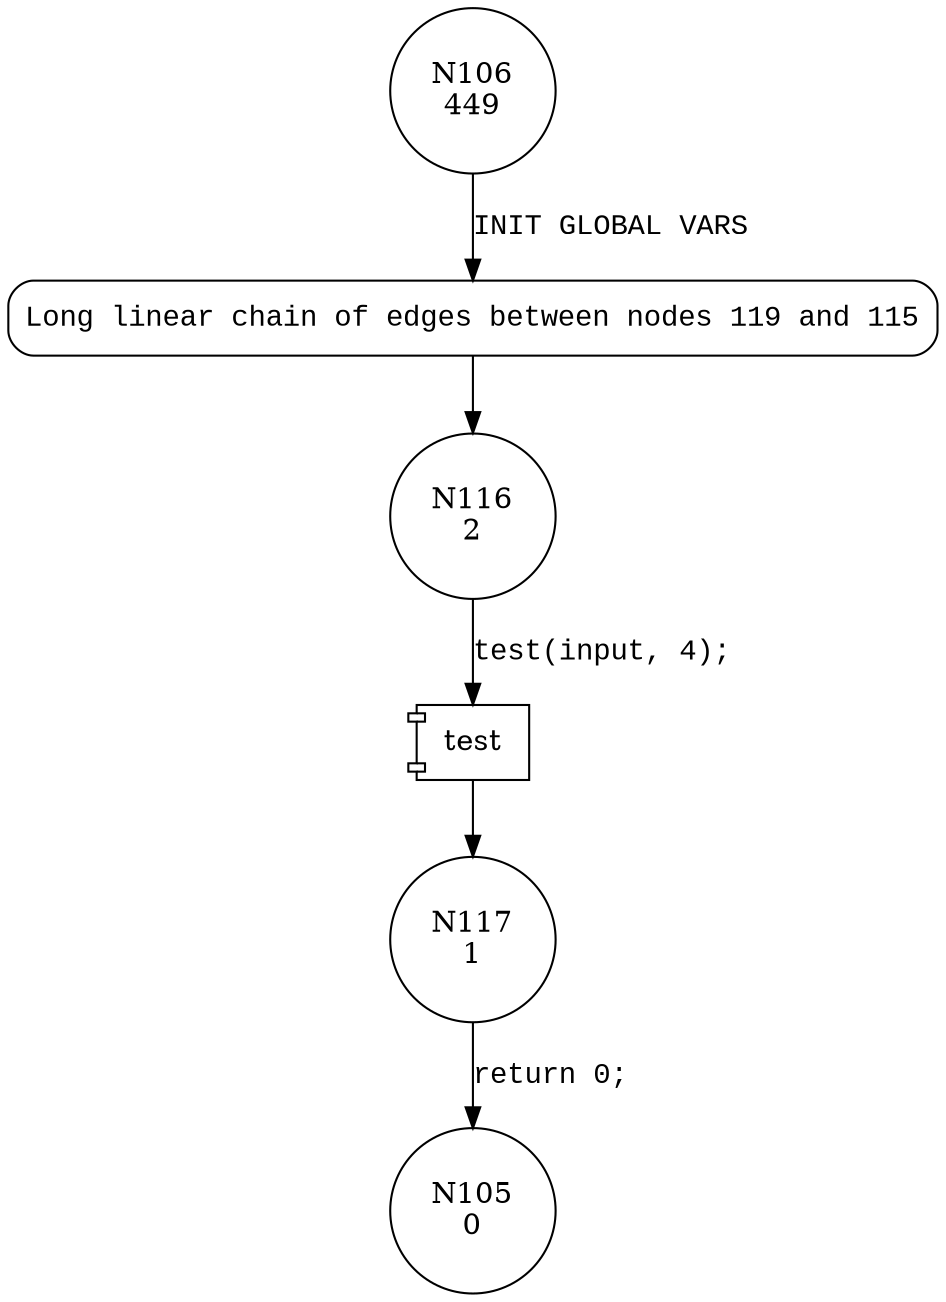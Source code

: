 digraph main {
106 [shape="circle" label="N106\n449"]
119 [shape="circle" label="N119\n448"]
116 [shape="circle" label="N116\n2"]
117 [shape="circle" label="N117\n1"]
105 [shape="circle" label="N105\n0"]
119 [style="filled,bold" penwidth="1" fillcolor="white" fontname="Courier New" shape="Mrecord" label="Long linear chain of edges between nodes 119 and 115"]
119 -> 116[label=""]
106 -> 119 [label="INIT GLOBAL VARS" fontname="Courier New"]
100004 [shape="component" label="test"]
116 -> 100004 [label="test(input, 4);" fontname="Courier New"]
100004 -> 117 [label="" fontname="Courier New"]
117 -> 105 [label="return 0;" fontname="Courier New"]
}